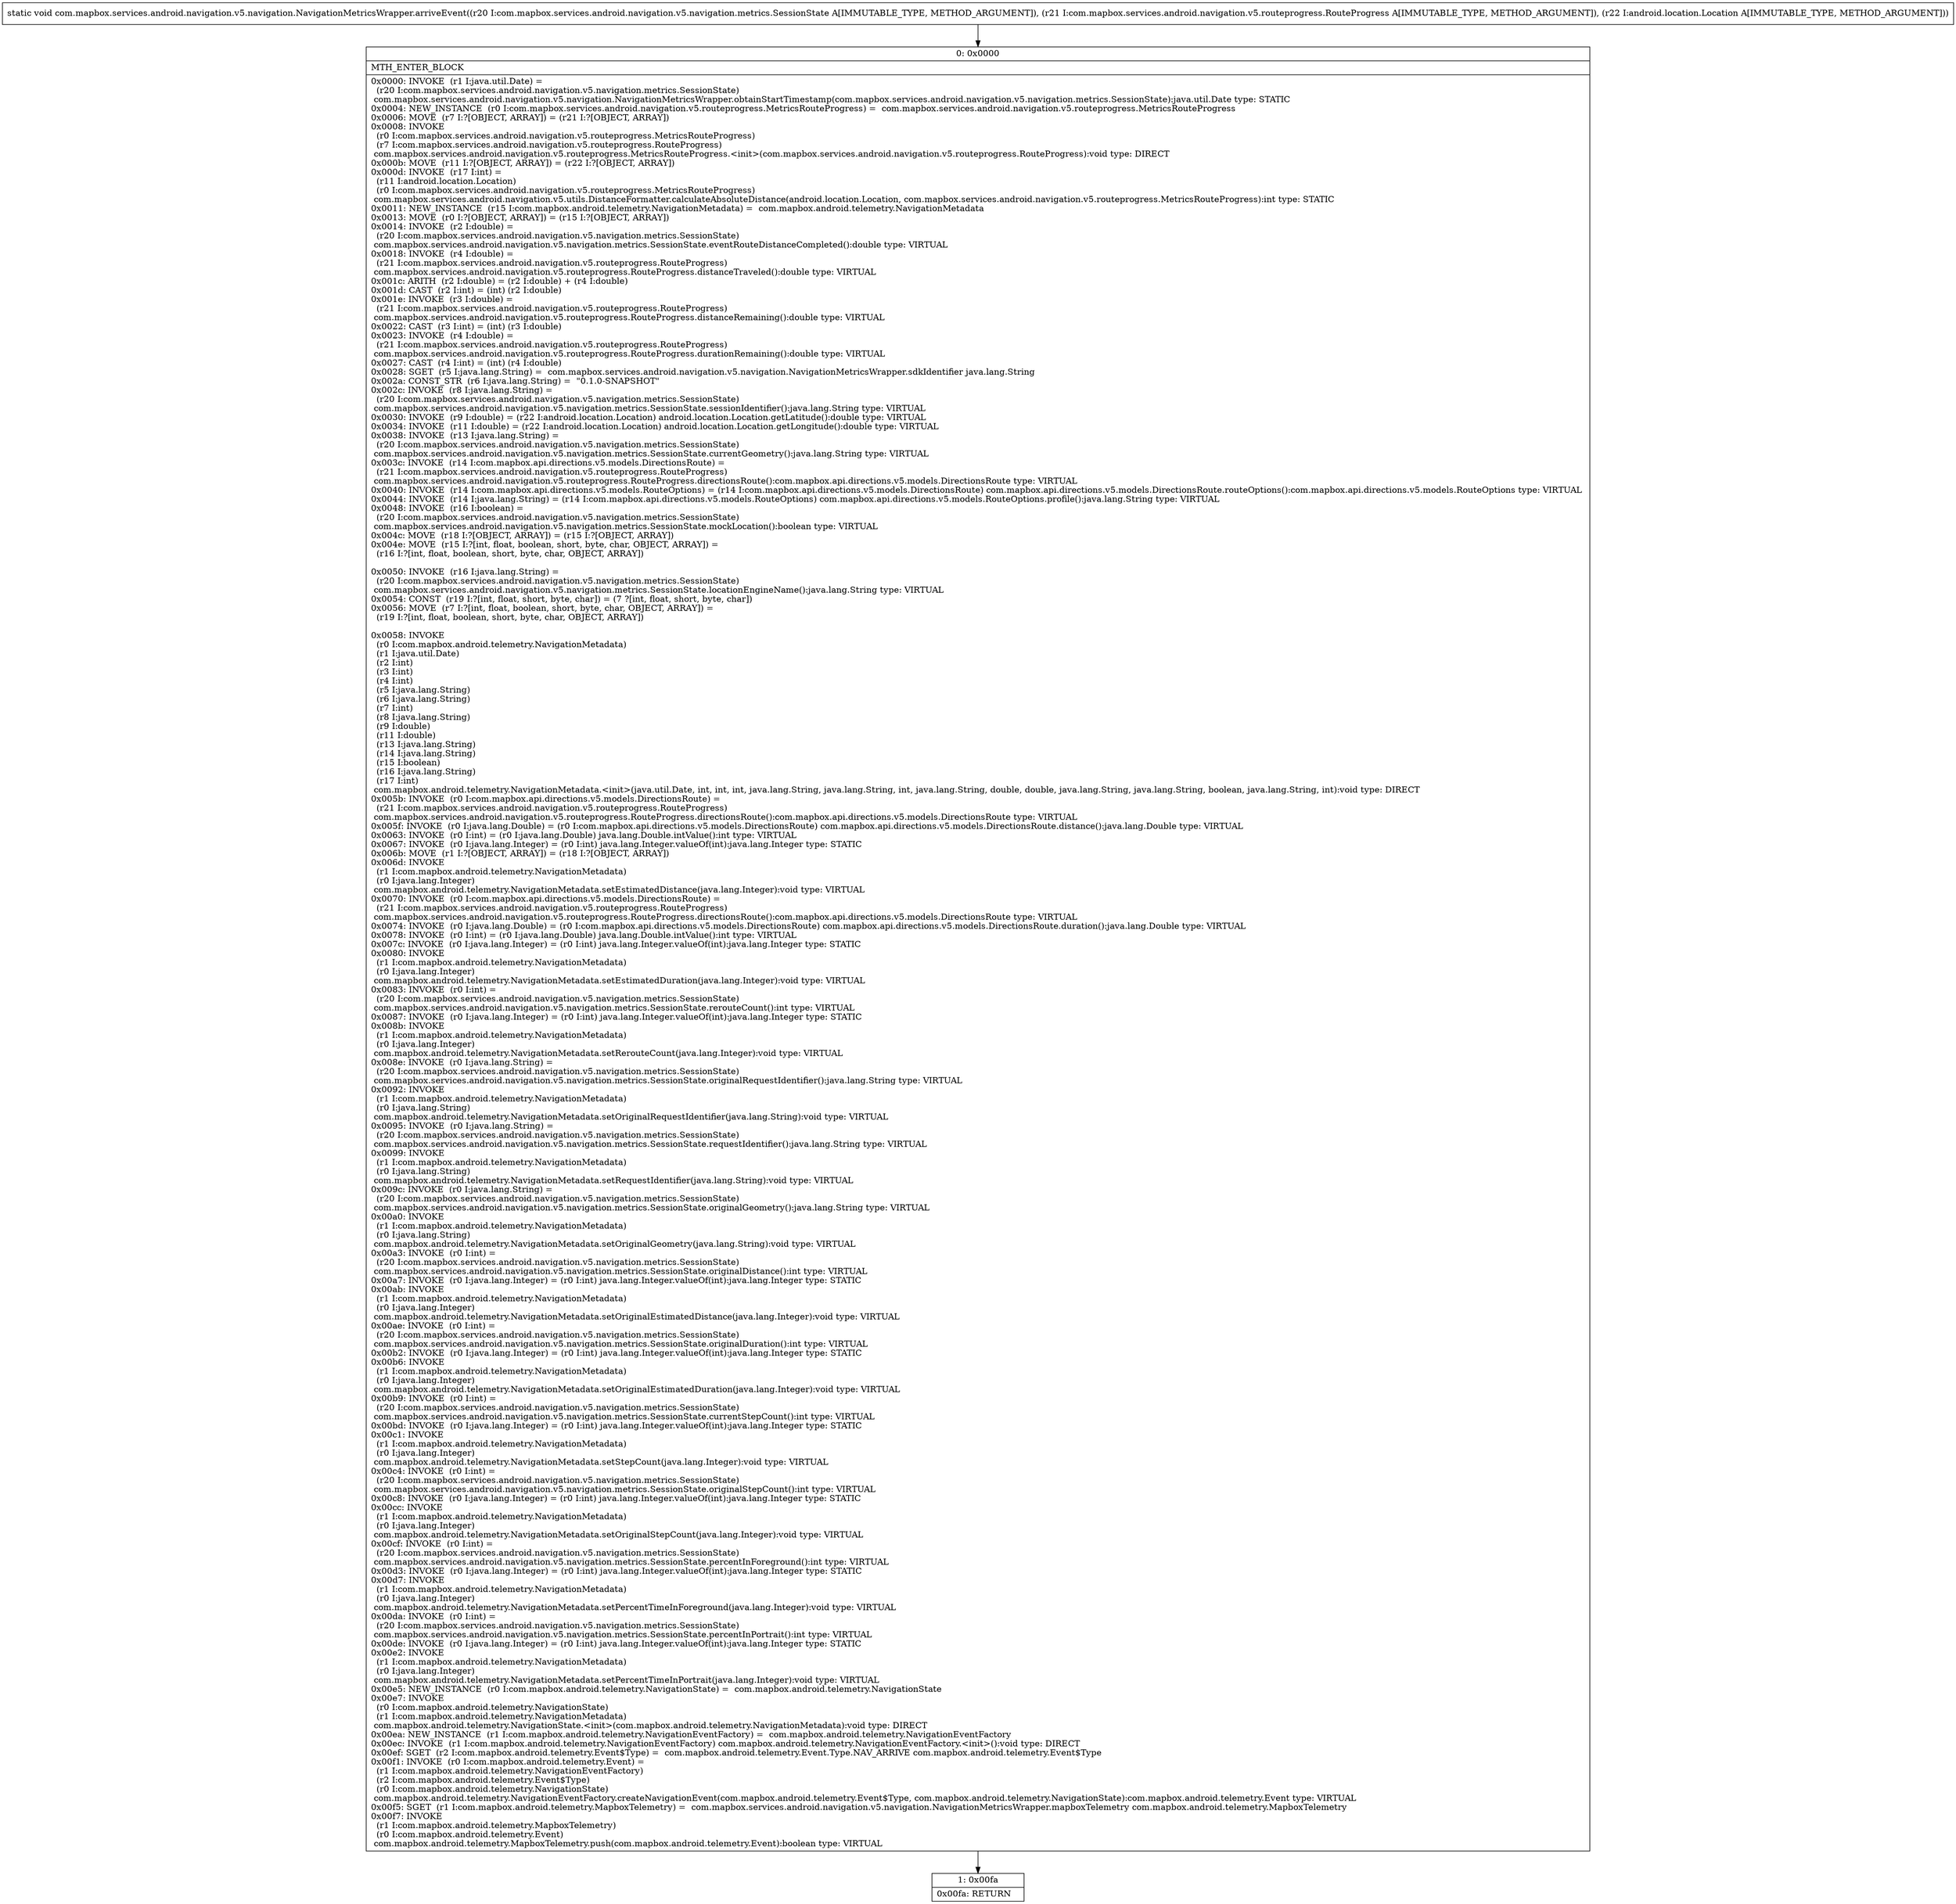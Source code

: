 digraph "CFG forcom.mapbox.services.android.navigation.v5.navigation.NavigationMetricsWrapper.arriveEvent(Lcom\/mapbox\/services\/android\/navigation\/v5\/navigation\/metrics\/SessionState;Lcom\/mapbox\/services\/android\/navigation\/v5\/routeprogress\/RouteProgress;Landroid\/location\/Location;)V" {
Node_0 [shape=record,label="{0\:\ 0x0000|MTH_ENTER_BLOCK\l|0x0000: INVOKE  (r1 I:java.util.Date) = \l  (r20 I:com.mapbox.services.android.navigation.v5.navigation.metrics.SessionState)\l com.mapbox.services.android.navigation.v5.navigation.NavigationMetricsWrapper.obtainStartTimestamp(com.mapbox.services.android.navigation.v5.navigation.metrics.SessionState):java.util.Date type: STATIC \l0x0004: NEW_INSTANCE  (r0 I:com.mapbox.services.android.navigation.v5.routeprogress.MetricsRouteProgress) =  com.mapbox.services.android.navigation.v5.routeprogress.MetricsRouteProgress \l0x0006: MOVE  (r7 I:?[OBJECT, ARRAY]) = (r21 I:?[OBJECT, ARRAY]) \l0x0008: INVOKE  \l  (r0 I:com.mapbox.services.android.navigation.v5.routeprogress.MetricsRouteProgress)\l  (r7 I:com.mapbox.services.android.navigation.v5.routeprogress.RouteProgress)\l com.mapbox.services.android.navigation.v5.routeprogress.MetricsRouteProgress.\<init\>(com.mapbox.services.android.navigation.v5.routeprogress.RouteProgress):void type: DIRECT \l0x000b: MOVE  (r11 I:?[OBJECT, ARRAY]) = (r22 I:?[OBJECT, ARRAY]) \l0x000d: INVOKE  (r17 I:int) = \l  (r11 I:android.location.Location)\l  (r0 I:com.mapbox.services.android.navigation.v5.routeprogress.MetricsRouteProgress)\l com.mapbox.services.android.navigation.v5.utils.DistanceFormatter.calculateAbsoluteDistance(android.location.Location, com.mapbox.services.android.navigation.v5.routeprogress.MetricsRouteProgress):int type: STATIC \l0x0011: NEW_INSTANCE  (r15 I:com.mapbox.android.telemetry.NavigationMetadata) =  com.mapbox.android.telemetry.NavigationMetadata \l0x0013: MOVE  (r0 I:?[OBJECT, ARRAY]) = (r15 I:?[OBJECT, ARRAY]) \l0x0014: INVOKE  (r2 I:double) = \l  (r20 I:com.mapbox.services.android.navigation.v5.navigation.metrics.SessionState)\l com.mapbox.services.android.navigation.v5.navigation.metrics.SessionState.eventRouteDistanceCompleted():double type: VIRTUAL \l0x0018: INVOKE  (r4 I:double) = \l  (r21 I:com.mapbox.services.android.navigation.v5.routeprogress.RouteProgress)\l com.mapbox.services.android.navigation.v5.routeprogress.RouteProgress.distanceTraveled():double type: VIRTUAL \l0x001c: ARITH  (r2 I:double) = (r2 I:double) + (r4 I:double) \l0x001d: CAST  (r2 I:int) = (int) (r2 I:double) \l0x001e: INVOKE  (r3 I:double) = \l  (r21 I:com.mapbox.services.android.navigation.v5.routeprogress.RouteProgress)\l com.mapbox.services.android.navigation.v5.routeprogress.RouteProgress.distanceRemaining():double type: VIRTUAL \l0x0022: CAST  (r3 I:int) = (int) (r3 I:double) \l0x0023: INVOKE  (r4 I:double) = \l  (r21 I:com.mapbox.services.android.navigation.v5.routeprogress.RouteProgress)\l com.mapbox.services.android.navigation.v5.routeprogress.RouteProgress.durationRemaining():double type: VIRTUAL \l0x0027: CAST  (r4 I:int) = (int) (r4 I:double) \l0x0028: SGET  (r5 I:java.lang.String) =  com.mapbox.services.android.navigation.v5.navigation.NavigationMetricsWrapper.sdkIdentifier java.lang.String \l0x002a: CONST_STR  (r6 I:java.lang.String) =  \"0.1.0\-SNAPSHOT\" \l0x002c: INVOKE  (r8 I:java.lang.String) = \l  (r20 I:com.mapbox.services.android.navigation.v5.navigation.metrics.SessionState)\l com.mapbox.services.android.navigation.v5.navigation.metrics.SessionState.sessionIdentifier():java.lang.String type: VIRTUAL \l0x0030: INVOKE  (r9 I:double) = (r22 I:android.location.Location) android.location.Location.getLatitude():double type: VIRTUAL \l0x0034: INVOKE  (r11 I:double) = (r22 I:android.location.Location) android.location.Location.getLongitude():double type: VIRTUAL \l0x0038: INVOKE  (r13 I:java.lang.String) = \l  (r20 I:com.mapbox.services.android.navigation.v5.navigation.metrics.SessionState)\l com.mapbox.services.android.navigation.v5.navigation.metrics.SessionState.currentGeometry():java.lang.String type: VIRTUAL \l0x003c: INVOKE  (r14 I:com.mapbox.api.directions.v5.models.DirectionsRoute) = \l  (r21 I:com.mapbox.services.android.navigation.v5.routeprogress.RouteProgress)\l com.mapbox.services.android.navigation.v5.routeprogress.RouteProgress.directionsRoute():com.mapbox.api.directions.v5.models.DirectionsRoute type: VIRTUAL \l0x0040: INVOKE  (r14 I:com.mapbox.api.directions.v5.models.RouteOptions) = (r14 I:com.mapbox.api.directions.v5.models.DirectionsRoute) com.mapbox.api.directions.v5.models.DirectionsRoute.routeOptions():com.mapbox.api.directions.v5.models.RouteOptions type: VIRTUAL \l0x0044: INVOKE  (r14 I:java.lang.String) = (r14 I:com.mapbox.api.directions.v5.models.RouteOptions) com.mapbox.api.directions.v5.models.RouteOptions.profile():java.lang.String type: VIRTUAL \l0x0048: INVOKE  (r16 I:boolean) = \l  (r20 I:com.mapbox.services.android.navigation.v5.navigation.metrics.SessionState)\l com.mapbox.services.android.navigation.v5.navigation.metrics.SessionState.mockLocation():boolean type: VIRTUAL \l0x004c: MOVE  (r18 I:?[OBJECT, ARRAY]) = (r15 I:?[OBJECT, ARRAY]) \l0x004e: MOVE  (r15 I:?[int, float, boolean, short, byte, char, OBJECT, ARRAY]) = \l  (r16 I:?[int, float, boolean, short, byte, char, OBJECT, ARRAY])\l \l0x0050: INVOKE  (r16 I:java.lang.String) = \l  (r20 I:com.mapbox.services.android.navigation.v5.navigation.metrics.SessionState)\l com.mapbox.services.android.navigation.v5.navigation.metrics.SessionState.locationEngineName():java.lang.String type: VIRTUAL \l0x0054: CONST  (r19 I:?[int, float, short, byte, char]) = (7 ?[int, float, short, byte, char]) \l0x0056: MOVE  (r7 I:?[int, float, boolean, short, byte, char, OBJECT, ARRAY]) = \l  (r19 I:?[int, float, boolean, short, byte, char, OBJECT, ARRAY])\l \l0x0058: INVOKE  \l  (r0 I:com.mapbox.android.telemetry.NavigationMetadata)\l  (r1 I:java.util.Date)\l  (r2 I:int)\l  (r3 I:int)\l  (r4 I:int)\l  (r5 I:java.lang.String)\l  (r6 I:java.lang.String)\l  (r7 I:int)\l  (r8 I:java.lang.String)\l  (r9 I:double)\l  (r11 I:double)\l  (r13 I:java.lang.String)\l  (r14 I:java.lang.String)\l  (r15 I:boolean)\l  (r16 I:java.lang.String)\l  (r17 I:int)\l com.mapbox.android.telemetry.NavigationMetadata.\<init\>(java.util.Date, int, int, int, java.lang.String, java.lang.String, int, java.lang.String, double, double, java.lang.String, java.lang.String, boolean, java.lang.String, int):void type: DIRECT \l0x005b: INVOKE  (r0 I:com.mapbox.api.directions.v5.models.DirectionsRoute) = \l  (r21 I:com.mapbox.services.android.navigation.v5.routeprogress.RouteProgress)\l com.mapbox.services.android.navigation.v5.routeprogress.RouteProgress.directionsRoute():com.mapbox.api.directions.v5.models.DirectionsRoute type: VIRTUAL \l0x005f: INVOKE  (r0 I:java.lang.Double) = (r0 I:com.mapbox.api.directions.v5.models.DirectionsRoute) com.mapbox.api.directions.v5.models.DirectionsRoute.distance():java.lang.Double type: VIRTUAL \l0x0063: INVOKE  (r0 I:int) = (r0 I:java.lang.Double) java.lang.Double.intValue():int type: VIRTUAL \l0x0067: INVOKE  (r0 I:java.lang.Integer) = (r0 I:int) java.lang.Integer.valueOf(int):java.lang.Integer type: STATIC \l0x006b: MOVE  (r1 I:?[OBJECT, ARRAY]) = (r18 I:?[OBJECT, ARRAY]) \l0x006d: INVOKE  \l  (r1 I:com.mapbox.android.telemetry.NavigationMetadata)\l  (r0 I:java.lang.Integer)\l com.mapbox.android.telemetry.NavigationMetadata.setEstimatedDistance(java.lang.Integer):void type: VIRTUAL \l0x0070: INVOKE  (r0 I:com.mapbox.api.directions.v5.models.DirectionsRoute) = \l  (r21 I:com.mapbox.services.android.navigation.v5.routeprogress.RouteProgress)\l com.mapbox.services.android.navigation.v5.routeprogress.RouteProgress.directionsRoute():com.mapbox.api.directions.v5.models.DirectionsRoute type: VIRTUAL \l0x0074: INVOKE  (r0 I:java.lang.Double) = (r0 I:com.mapbox.api.directions.v5.models.DirectionsRoute) com.mapbox.api.directions.v5.models.DirectionsRoute.duration():java.lang.Double type: VIRTUAL \l0x0078: INVOKE  (r0 I:int) = (r0 I:java.lang.Double) java.lang.Double.intValue():int type: VIRTUAL \l0x007c: INVOKE  (r0 I:java.lang.Integer) = (r0 I:int) java.lang.Integer.valueOf(int):java.lang.Integer type: STATIC \l0x0080: INVOKE  \l  (r1 I:com.mapbox.android.telemetry.NavigationMetadata)\l  (r0 I:java.lang.Integer)\l com.mapbox.android.telemetry.NavigationMetadata.setEstimatedDuration(java.lang.Integer):void type: VIRTUAL \l0x0083: INVOKE  (r0 I:int) = \l  (r20 I:com.mapbox.services.android.navigation.v5.navigation.metrics.SessionState)\l com.mapbox.services.android.navigation.v5.navigation.metrics.SessionState.rerouteCount():int type: VIRTUAL \l0x0087: INVOKE  (r0 I:java.lang.Integer) = (r0 I:int) java.lang.Integer.valueOf(int):java.lang.Integer type: STATIC \l0x008b: INVOKE  \l  (r1 I:com.mapbox.android.telemetry.NavigationMetadata)\l  (r0 I:java.lang.Integer)\l com.mapbox.android.telemetry.NavigationMetadata.setRerouteCount(java.lang.Integer):void type: VIRTUAL \l0x008e: INVOKE  (r0 I:java.lang.String) = \l  (r20 I:com.mapbox.services.android.navigation.v5.navigation.metrics.SessionState)\l com.mapbox.services.android.navigation.v5.navigation.metrics.SessionState.originalRequestIdentifier():java.lang.String type: VIRTUAL \l0x0092: INVOKE  \l  (r1 I:com.mapbox.android.telemetry.NavigationMetadata)\l  (r0 I:java.lang.String)\l com.mapbox.android.telemetry.NavigationMetadata.setOriginalRequestIdentifier(java.lang.String):void type: VIRTUAL \l0x0095: INVOKE  (r0 I:java.lang.String) = \l  (r20 I:com.mapbox.services.android.navigation.v5.navigation.metrics.SessionState)\l com.mapbox.services.android.navigation.v5.navigation.metrics.SessionState.requestIdentifier():java.lang.String type: VIRTUAL \l0x0099: INVOKE  \l  (r1 I:com.mapbox.android.telemetry.NavigationMetadata)\l  (r0 I:java.lang.String)\l com.mapbox.android.telemetry.NavigationMetadata.setRequestIdentifier(java.lang.String):void type: VIRTUAL \l0x009c: INVOKE  (r0 I:java.lang.String) = \l  (r20 I:com.mapbox.services.android.navigation.v5.navigation.metrics.SessionState)\l com.mapbox.services.android.navigation.v5.navigation.metrics.SessionState.originalGeometry():java.lang.String type: VIRTUAL \l0x00a0: INVOKE  \l  (r1 I:com.mapbox.android.telemetry.NavigationMetadata)\l  (r0 I:java.lang.String)\l com.mapbox.android.telemetry.NavigationMetadata.setOriginalGeometry(java.lang.String):void type: VIRTUAL \l0x00a3: INVOKE  (r0 I:int) = \l  (r20 I:com.mapbox.services.android.navigation.v5.navigation.metrics.SessionState)\l com.mapbox.services.android.navigation.v5.navigation.metrics.SessionState.originalDistance():int type: VIRTUAL \l0x00a7: INVOKE  (r0 I:java.lang.Integer) = (r0 I:int) java.lang.Integer.valueOf(int):java.lang.Integer type: STATIC \l0x00ab: INVOKE  \l  (r1 I:com.mapbox.android.telemetry.NavigationMetadata)\l  (r0 I:java.lang.Integer)\l com.mapbox.android.telemetry.NavigationMetadata.setOriginalEstimatedDistance(java.lang.Integer):void type: VIRTUAL \l0x00ae: INVOKE  (r0 I:int) = \l  (r20 I:com.mapbox.services.android.navigation.v5.navigation.metrics.SessionState)\l com.mapbox.services.android.navigation.v5.navigation.metrics.SessionState.originalDuration():int type: VIRTUAL \l0x00b2: INVOKE  (r0 I:java.lang.Integer) = (r0 I:int) java.lang.Integer.valueOf(int):java.lang.Integer type: STATIC \l0x00b6: INVOKE  \l  (r1 I:com.mapbox.android.telemetry.NavigationMetadata)\l  (r0 I:java.lang.Integer)\l com.mapbox.android.telemetry.NavigationMetadata.setOriginalEstimatedDuration(java.lang.Integer):void type: VIRTUAL \l0x00b9: INVOKE  (r0 I:int) = \l  (r20 I:com.mapbox.services.android.navigation.v5.navigation.metrics.SessionState)\l com.mapbox.services.android.navigation.v5.navigation.metrics.SessionState.currentStepCount():int type: VIRTUAL \l0x00bd: INVOKE  (r0 I:java.lang.Integer) = (r0 I:int) java.lang.Integer.valueOf(int):java.lang.Integer type: STATIC \l0x00c1: INVOKE  \l  (r1 I:com.mapbox.android.telemetry.NavigationMetadata)\l  (r0 I:java.lang.Integer)\l com.mapbox.android.telemetry.NavigationMetadata.setStepCount(java.lang.Integer):void type: VIRTUAL \l0x00c4: INVOKE  (r0 I:int) = \l  (r20 I:com.mapbox.services.android.navigation.v5.navigation.metrics.SessionState)\l com.mapbox.services.android.navigation.v5.navigation.metrics.SessionState.originalStepCount():int type: VIRTUAL \l0x00c8: INVOKE  (r0 I:java.lang.Integer) = (r0 I:int) java.lang.Integer.valueOf(int):java.lang.Integer type: STATIC \l0x00cc: INVOKE  \l  (r1 I:com.mapbox.android.telemetry.NavigationMetadata)\l  (r0 I:java.lang.Integer)\l com.mapbox.android.telemetry.NavigationMetadata.setOriginalStepCount(java.lang.Integer):void type: VIRTUAL \l0x00cf: INVOKE  (r0 I:int) = \l  (r20 I:com.mapbox.services.android.navigation.v5.navigation.metrics.SessionState)\l com.mapbox.services.android.navigation.v5.navigation.metrics.SessionState.percentInForeground():int type: VIRTUAL \l0x00d3: INVOKE  (r0 I:java.lang.Integer) = (r0 I:int) java.lang.Integer.valueOf(int):java.lang.Integer type: STATIC \l0x00d7: INVOKE  \l  (r1 I:com.mapbox.android.telemetry.NavigationMetadata)\l  (r0 I:java.lang.Integer)\l com.mapbox.android.telemetry.NavigationMetadata.setPercentTimeInForeground(java.lang.Integer):void type: VIRTUAL \l0x00da: INVOKE  (r0 I:int) = \l  (r20 I:com.mapbox.services.android.navigation.v5.navigation.metrics.SessionState)\l com.mapbox.services.android.navigation.v5.navigation.metrics.SessionState.percentInPortrait():int type: VIRTUAL \l0x00de: INVOKE  (r0 I:java.lang.Integer) = (r0 I:int) java.lang.Integer.valueOf(int):java.lang.Integer type: STATIC \l0x00e2: INVOKE  \l  (r1 I:com.mapbox.android.telemetry.NavigationMetadata)\l  (r0 I:java.lang.Integer)\l com.mapbox.android.telemetry.NavigationMetadata.setPercentTimeInPortrait(java.lang.Integer):void type: VIRTUAL \l0x00e5: NEW_INSTANCE  (r0 I:com.mapbox.android.telemetry.NavigationState) =  com.mapbox.android.telemetry.NavigationState \l0x00e7: INVOKE  \l  (r0 I:com.mapbox.android.telemetry.NavigationState)\l  (r1 I:com.mapbox.android.telemetry.NavigationMetadata)\l com.mapbox.android.telemetry.NavigationState.\<init\>(com.mapbox.android.telemetry.NavigationMetadata):void type: DIRECT \l0x00ea: NEW_INSTANCE  (r1 I:com.mapbox.android.telemetry.NavigationEventFactory) =  com.mapbox.android.telemetry.NavigationEventFactory \l0x00ec: INVOKE  (r1 I:com.mapbox.android.telemetry.NavigationEventFactory) com.mapbox.android.telemetry.NavigationEventFactory.\<init\>():void type: DIRECT \l0x00ef: SGET  (r2 I:com.mapbox.android.telemetry.Event$Type) =  com.mapbox.android.telemetry.Event.Type.NAV_ARRIVE com.mapbox.android.telemetry.Event$Type \l0x00f1: INVOKE  (r0 I:com.mapbox.android.telemetry.Event) = \l  (r1 I:com.mapbox.android.telemetry.NavigationEventFactory)\l  (r2 I:com.mapbox.android.telemetry.Event$Type)\l  (r0 I:com.mapbox.android.telemetry.NavigationState)\l com.mapbox.android.telemetry.NavigationEventFactory.createNavigationEvent(com.mapbox.android.telemetry.Event$Type, com.mapbox.android.telemetry.NavigationState):com.mapbox.android.telemetry.Event type: VIRTUAL \l0x00f5: SGET  (r1 I:com.mapbox.android.telemetry.MapboxTelemetry) =  com.mapbox.services.android.navigation.v5.navigation.NavigationMetricsWrapper.mapboxTelemetry com.mapbox.android.telemetry.MapboxTelemetry \l0x00f7: INVOKE  \l  (r1 I:com.mapbox.android.telemetry.MapboxTelemetry)\l  (r0 I:com.mapbox.android.telemetry.Event)\l com.mapbox.android.telemetry.MapboxTelemetry.push(com.mapbox.android.telemetry.Event):boolean type: VIRTUAL \l}"];
Node_1 [shape=record,label="{1\:\ 0x00fa|0x00fa: RETURN   \l}"];
MethodNode[shape=record,label="{static void com.mapbox.services.android.navigation.v5.navigation.NavigationMetricsWrapper.arriveEvent((r20 I:com.mapbox.services.android.navigation.v5.navigation.metrics.SessionState A[IMMUTABLE_TYPE, METHOD_ARGUMENT]), (r21 I:com.mapbox.services.android.navigation.v5.routeprogress.RouteProgress A[IMMUTABLE_TYPE, METHOD_ARGUMENT]), (r22 I:android.location.Location A[IMMUTABLE_TYPE, METHOD_ARGUMENT])) }"];
MethodNode -> Node_0;
Node_0 -> Node_1;
}

